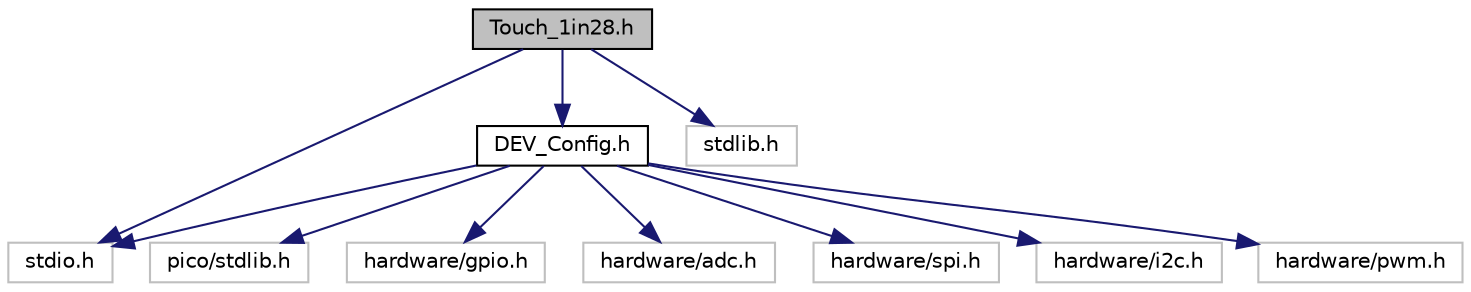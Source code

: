 digraph "Touch_1in28.h"
{
 // LATEX_PDF_SIZE
  bgcolor="transparent";
  edge [fontname="Helvetica",fontsize="10",labelfontname="Helvetica",labelfontsize="10"];
  node [fontname="Helvetica",fontsize="10",shape=record];
  Node1 [label="Touch_1in28.h",height=0.2,width=0.4,color="black", fillcolor="grey75", style="filled", fontcolor="black",tooltip=" "];
  Node1 -> Node2 [color="midnightblue",fontsize="10",style="solid",fontname="Helvetica"];
  Node2 [label="DEV_Config.h",height=0.2,width=0.4,color="black",URL="$DEV__Config_8h.html",tooltip=" "];
  Node2 -> Node3 [color="midnightblue",fontsize="10",style="solid",fontname="Helvetica"];
  Node3 [label="stdio.h",height=0.2,width=0.4,color="grey75",tooltip=" "];
  Node2 -> Node4 [color="midnightblue",fontsize="10",style="solid",fontname="Helvetica"];
  Node4 [label="pico/stdlib.h",height=0.2,width=0.4,color="grey75",tooltip=" "];
  Node2 -> Node5 [color="midnightblue",fontsize="10",style="solid",fontname="Helvetica"];
  Node5 [label="hardware/gpio.h",height=0.2,width=0.4,color="grey75",tooltip=" "];
  Node2 -> Node6 [color="midnightblue",fontsize="10",style="solid",fontname="Helvetica"];
  Node6 [label="hardware/adc.h",height=0.2,width=0.4,color="grey75",tooltip=" "];
  Node2 -> Node7 [color="midnightblue",fontsize="10",style="solid",fontname="Helvetica"];
  Node7 [label="hardware/spi.h",height=0.2,width=0.4,color="grey75",tooltip=" "];
  Node2 -> Node8 [color="midnightblue",fontsize="10",style="solid",fontname="Helvetica"];
  Node8 [label="hardware/i2c.h",height=0.2,width=0.4,color="grey75",tooltip=" "];
  Node2 -> Node9 [color="midnightblue",fontsize="10",style="solid",fontname="Helvetica"];
  Node9 [label="hardware/pwm.h",height=0.2,width=0.4,color="grey75",tooltip=" "];
  Node1 -> Node10 [color="midnightblue",fontsize="10",style="solid",fontname="Helvetica"];
  Node10 [label="stdlib.h",height=0.2,width=0.4,color="grey75",tooltip=" "];
  Node1 -> Node3 [color="midnightblue",fontsize="10",style="solid",fontname="Helvetica"];
}
